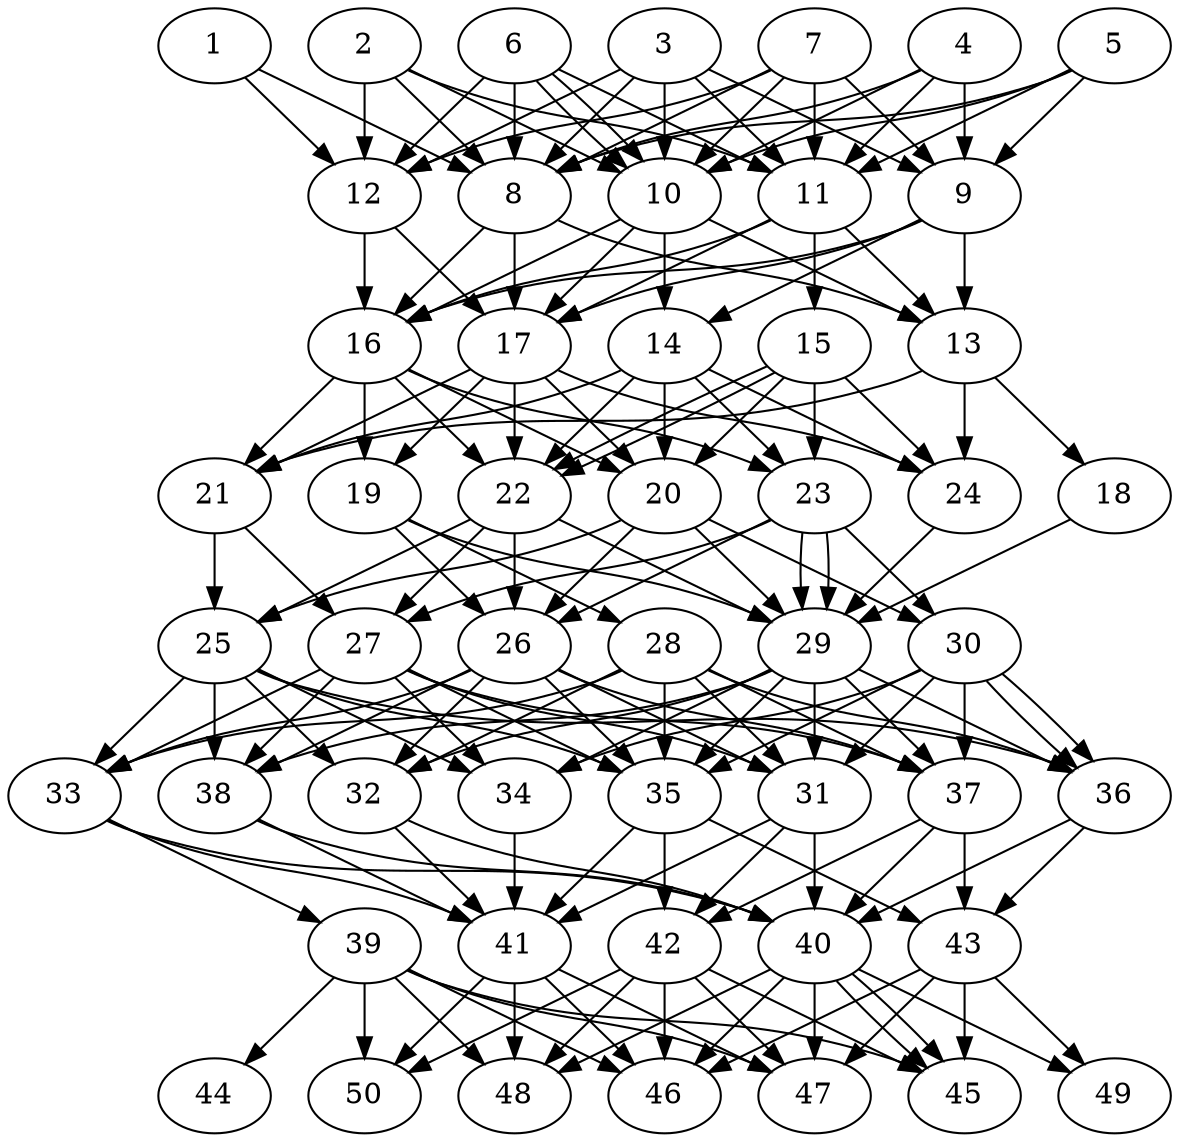 // DAG automatically generated by daggen at Thu Oct  3 14:07:58 2019
// ./daggen --dot -n 50 --ccr 0.5 --fat 0.5 --regular 0.7 --density 0.9 --mindata 5242880 --maxdata 52428800 
digraph G {
  1 [size="58144768", alpha="0.11", expect_size="29072384"] 
  1 -> 8 [size ="29072384"]
  1 -> 12 [size ="29072384"]
  2 [size="102719488", alpha="0.19", expect_size="51359744"] 
  2 -> 8 [size ="51359744"]
  2 -> 10 [size ="51359744"]
  2 -> 11 [size ="51359744"]
  2 -> 12 [size ="51359744"]
  3 [size="13336576", alpha="0.16", expect_size="6668288"] 
  3 -> 8 [size ="6668288"]
  3 -> 9 [size ="6668288"]
  3 -> 10 [size ="6668288"]
  3 -> 11 [size ="6668288"]
  3 -> 12 [size ="6668288"]
  4 [size="52529152", alpha="0.17", expect_size="26264576"] 
  4 -> 8 [size ="26264576"]
  4 -> 9 [size ="26264576"]
  4 -> 10 [size ="26264576"]
  4 -> 11 [size ="26264576"]
  5 [size="36974592", alpha="0.01", expect_size="18487296"] 
  5 -> 8 [size ="18487296"]
  5 -> 9 [size ="18487296"]
  5 -> 10 [size ="18487296"]
  5 -> 11 [size ="18487296"]
  6 [size="34240512", alpha="0.15", expect_size="17120256"] 
  6 -> 8 [size ="17120256"]
  6 -> 10 [size ="17120256"]
  6 -> 10 [size ="17120256"]
  6 -> 11 [size ="17120256"]
  6 -> 12 [size ="17120256"]
  7 [size="23375872", alpha="0.16", expect_size="11687936"] 
  7 -> 8 [size ="11687936"]
  7 -> 9 [size ="11687936"]
  7 -> 10 [size ="11687936"]
  7 -> 11 [size ="11687936"]
  7 -> 12 [size ="11687936"]
  8 [size="67604480", alpha="0.07", expect_size="33802240"] 
  8 -> 13 [size ="33802240"]
  8 -> 16 [size ="33802240"]
  8 -> 17 [size ="33802240"]
  9 [size="72202240", alpha="0.18", expect_size="36101120"] 
  9 -> 13 [size ="36101120"]
  9 -> 14 [size ="36101120"]
  9 -> 16 [size ="36101120"]
  9 -> 17 [size ="36101120"]
  10 [size="14604288", alpha="0.04", expect_size="7302144"] 
  10 -> 13 [size ="7302144"]
  10 -> 14 [size ="7302144"]
  10 -> 16 [size ="7302144"]
  10 -> 17 [size ="7302144"]
  11 [size="12242944", alpha="0.08", expect_size="6121472"] 
  11 -> 13 [size ="6121472"]
  11 -> 15 [size ="6121472"]
  11 -> 16 [size ="6121472"]
  11 -> 17 [size ="6121472"]
  12 [size="62859264", alpha="0.09", expect_size="31429632"] 
  12 -> 16 [size ="31429632"]
  12 -> 17 [size ="31429632"]
  13 [size="60338176", alpha="0.02", expect_size="30169088"] 
  13 -> 18 [size ="30169088"]
  13 -> 21 [size ="30169088"]
  13 -> 24 [size ="30169088"]
  14 [size="39782400", alpha="0.12", expect_size="19891200"] 
  14 -> 20 [size ="19891200"]
  14 -> 21 [size ="19891200"]
  14 -> 22 [size ="19891200"]
  14 -> 23 [size ="19891200"]
  14 -> 24 [size ="19891200"]
  15 [size="23384064", alpha="0.13", expect_size="11692032"] 
  15 -> 20 [size ="11692032"]
  15 -> 22 [size ="11692032"]
  15 -> 22 [size ="11692032"]
  15 -> 23 [size ="11692032"]
  15 -> 24 [size ="11692032"]
  16 [size="26081280", alpha="0.11", expect_size="13040640"] 
  16 -> 19 [size ="13040640"]
  16 -> 20 [size ="13040640"]
  16 -> 21 [size ="13040640"]
  16 -> 22 [size ="13040640"]
  16 -> 23 [size ="13040640"]
  17 [size="95322112", alpha="0.08", expect_size="47661056"] 
  17 -> 19 [size ="47661056"]
  17 -> 20 [size ="47661056"]
  17 -> 21 [size ="47661056"]
  17 -> 22 [size ="47661056"]
  17 -> 24 [size ="47661056"]
  18 [size="74921984", alpha="0.05", expect_size="37460992"] 
  18 -> 29 [size ="37460992"]
  19 [size="13101056", alpha="0.05", expect_size="6550528"] 
  19 -> 26 [size ="6550528"]
  19 -> 28 [size ="6550528"]
  19 -> 29 [size ="6550528"]
  20 [size="100358144", alpha="0.03", expect_size="50179072"] 
  20 -> 25 [size ="50179072"]
  20 -> 26 [size ="50179072"]
  20 -> 29 [size ="50179072"]
  20 -> 30 [size ="50179072"]
  21 [size="23101440", alpha="0.11", expect_size="11550720"] 
  21 -> 25 [size ="11550720"]
  21 -> 27 [size ="11550720"]
  22 [size="58542080", alpha="0.19", expect_size="29271040"] 
  22 -> 25 [size ="29271040"]
  22 -> 26 [size ="29271040"]
  22 -> 27 [size ="29271040"]
  22 -> 29 [size ="29271040"]
  23 [size="101597184", alpha="0.07", expect_size="50798592"] 
  23 -> 26 [size ="50798592"]
  23 -> 27 [size ="50798592"]
  23 -> 29 [size ="50798592"]
  23 -> 29 [size ="50798592"]
  23 -> 30 [size ="50798592"]
  24 [size="16113664", alpha="0.03", expect_size="8056832"] 
  24 -> 29 [size ="8056832"]
  25 [size="72720384", alpha="0.06", expect_size="36360192"] 
  25 -> 32 [size ="36360192"]
  25 -> 33 [size ="36360192"]
  25 -> 34 [size ="36360192"]
  25 -> 35 [size ="36360192"]
  25 -> 36 [size ="36360192"]
  25 -> 38 [size ="36360192"]
  26 [size="40970240", alpha="0.14", expect_size="20485120"] 
  26 -> 31 [size ="20485120"]
  26 -> 32 [size ="20485120"]
  26 -> 33 [size ="20485120"]
  26 -> 35 [size ="20485120"]
  26 -> 37 [size ="20485120"]
  26 -> 38 [size ="20485120"]
  27 [size="90736640", alpha="0.04", expect_size="45368320"] 
  27 -> 31 [size ="45368320"]
  27 -> 33 [size ="45368320"]
  27 -> 34 [size ="45368320"]
  27 -> 35 [size ="45368320"]
  27 -> 37 [size ="45368320"]
  27 -> 38 [size ="45368320"]
  28 [size="32868352", alpha="0.06", expect_size="16434176"] 
  28 -> 31 [size ="16434176"]
  28 -> 32 [size ="16434176"]
  28 -> 33 [size ="16434176"]
  28 -> 35 [size ="16434176"]
  28 -> 36 [size ="16434176"]
  28 -> 37 [size ="16434176"]
  29 [size="56528896", alpha="0.02", expect_size="28264448"] 
  29 -> 31 [size ="28264448"]
  29 -> 32 [size ="28264448"]
  29 -> 34 [size ="28264448"]
  29 -> 35 [size ="28264448"]
  29 -> 36 [size ="28264448"]
  29 -> 37 [size ="28264448"]
  29 -> 38 [size ="28264448"]
  30 [size="82169856", alpha="0.18", expect_size="41084928"] 
  30 -> 31 [size ="41084928"]
  30 -> 34 [size ="41084928"]
  30 -> 35 [size ="41084928"]
  30 -> 36 [size ="41084928"]
  30 -> 36 [size ="41084928"]
  30 -> 37 [size ="41084928"]
  31 [size="97331200", alpha="0.15", expect_size="48665600"] 
  31 -> 40 [size ="48665600"]
  31 -> 41 [size ="48665600"]
  31 -> 42 [size ="48665600"]
  32 [size="55300096", alpha="0.03", expect_size="27650048"] 
  32 -> 40 [size ="27650048"]
  32 -> 41 [size ="27650048"]
  33 [size="48312320", alpha="0.01", expect_size="24156160"] 
  33 -> 39 [size ="24156160"]
  33 -> 40 [size ="24156160"]
  33 -> 41 [size ="24156160"]
  34 [size="79220736", alpha="0.06", expect_size="39610368"] 
  34 -> 41 [size ="39610368"]
  35 [size="95692800", alpha="0.13", expect_size="47846400"] 
  35 -> 41 [size ="47846400"]
  35 -> 42 [size ="47846400"]
  35 -> 43 [size ="47846400"]
  36 [size="29847552", alpha="0.04", expect_size="14923776"] 
  36 -> 40 [size ="14923776"]
  36 -> 43 [size ="14923776"]
  37 [size="94185472", alpha="0.13", expect_size="47092736"] 
  37 -> 40 [size ="47092736"]
  37 -> 42 [size ="47092736"]
  37 -> 43 [size ="47092736"]
  38 [size="18481152", alpha="0.15", expect_size="9240576"] 
  38 -> 40 [size ="9240576"]
  38 -> 41 [size ="9240576"]
  39 [size="48599040", alpha="0.18", expect_size="24299520"] 
  39 -> 44 [size ="24299520"]
  39 -> 45 [size ="24299520"]
  39 -> 46 [size ="24299520"]
  39 -> 47 [size ="24299520"]
  39 -> 48 [size ="24299520"]
  39 -> 50 [size ="24299520"]
  40 [size="57513984", alpha="0.20", expect_size="28756992"] 
  40 -> 45 [size ="28756992"]
  40 -> 45 [size ="28756992"]
  40 -> 46 [size ="28756992"]
  40 -> 47 [size ="28756992"]
  40 -> 48 [size ="28756992"]
  40 -> 49 [size ="28756992"]
  41 [size="49342464", alpha="0.04", expect_size="24671232"] 
  41 -> 46 [size ="24671232"]
  41 -> 47 [size ="24671232"]
  41 -> 48 [size ="24671232"]
  41 -> 50 [size ="24671232"]
  42 [size="25845760", alpha="0.19", expect_size="12922880"] 
  42 -> 45 [size ="12922880"]
  42 -> 46 [size ="12922880"]
  42 -> 47 [size ="12922880"]
  42 -> 48 [size ="12922880"]
  42 -> 50 [size ="12922880"]
  43 [size="39393280", alpha="0.13", expect_size="19696640"] 
  43 -> 45 [size ="19696640"]
  43 -> 46 [size ="19696640"]
  43 -> 47 [size ="19696640"]
  43 -> 49 [size ="19696640"]
  44 [size="45471744", alpha="0.08", expect_size="22735872"] 
  45 [size="73373696", alpha="0.17", expect_size="36686848"] 
  46 [size="41627648", alpha="0.12", expect_size="20813824"] 
  47 [size="60205056", alpha="0.04", expect_size="30102528"] 
  48 [size="25198592", alpha="0.00", expect_size="12599296"] 
  49 [size="95416320", alpha="0.07", expect_size="47708160"] 
  50 [size="84731904", alpha="0.08", expect_size="42365952"] 
}
